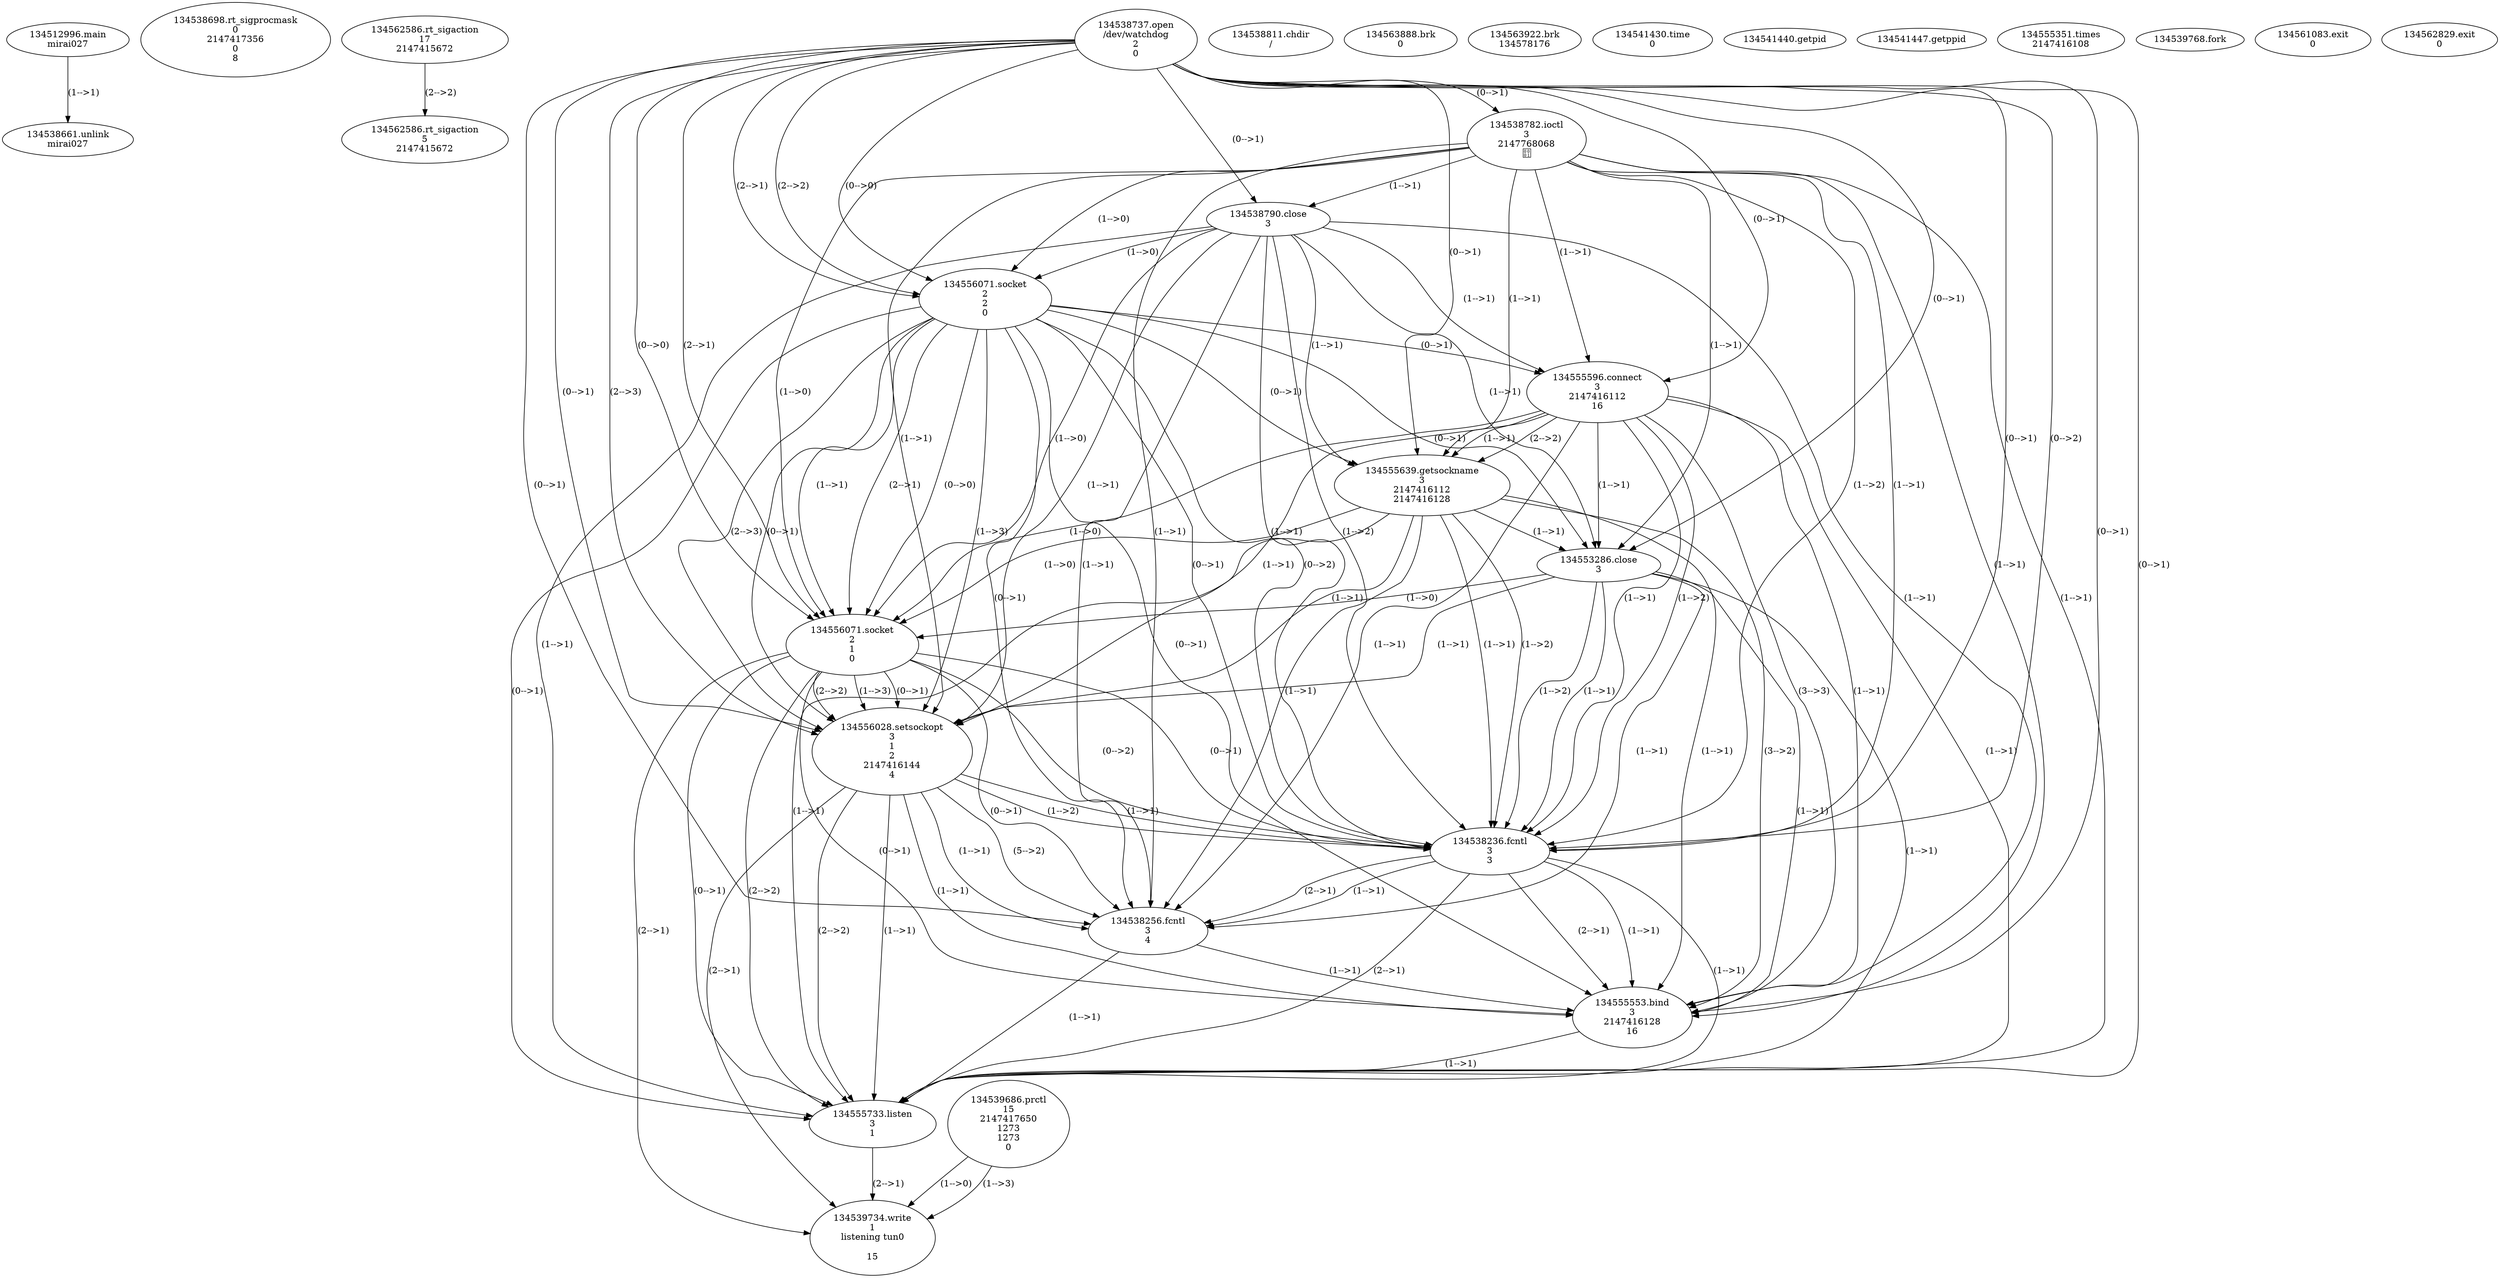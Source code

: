 // Global SCDG with merge call
digraph {
	0 [label="134512996.main
mirai027"]
	1 [label="134538661.unlink
mirai027"]
	0 -> 1 [label="(1-->1)"]
	2 [label="134538698.rt_sigprocmask
0
2147417356
0
8"]
	3 [label="134562586.rt_sigaction
17
2147415672"]
	4 [label="134562586.rt_sigaction
5
2147415672"]
	3 -> 4 [label="(2-->2)"]
	5 [label="134538737.open
/dev/watchdog
2
0"]
	6 [label="134538782.ioctl
3
2147768068
"]
	5 -> 6 [label="(0-->1)"]
	7 [label="134538790.close
3"]
	5 -> 7 [label="(0-->1)"]
	6 -> 7 [label="(1-->1)"]
	8 [label="134538811.chdir
/"]
	9 [label="134556071.socket
2
2
0"]
	5 -> 9 [label="(2-->1)"]
	5 -> 9 [label="(2-->2)"]
	5 -> 9 [label="(0-->0)"]
	6 -> 9 [label="(1-->0)"]
	7 -> 9 [label="(1-->0)"]
	10 [label="134555596.connect
3
2147416112
16"]
	5 -> 10 [label="(0-->1)"]
	6 -> 10 [label="(1-->1)"]
	7 -> 10 [label="(1-->1)"]
	9 -> 10 [label="(0-->1)"]
	11 [label="134555639.getsockname
3
2147416112
2147416128"]
	5 -> 11 [label="(0-->1)"]
	6 -> 11 [label="(1-->1)"]
	7 -> 11 [label="(1-->1)"]
	9 -> 11 [label="(0-->1)"]
	10 -> 11 [label="(1-->1)"]
	10 -> 11 [label="(2-->2)"]
	12 [label="134553286.close
3"]
	5 -> 12 [label="(0-->1)"]
	6 -> 12 [label="(1-->1)"]
	7 -> 12 [label="(1-->1)"]
	9 -> 12 [label="(0-->1)"]
	10 -> 12 [label="(1-->1)"]
	11 -> 12 [label="(1-->1)"]
	13 [label="134563888.brk
0"]
	14 [label="134563922.brk
134578176"]
	15 [label="134556071.socket
2
1
0"]
	5 -> 15 [label="(2-->1)"]
	9 -> 15 [label="(1-->1)"]
	9 -> 15 [label="(2-->1)"]
	5 -> 15 [label="(0-->0)"]
	6 -> 15 [label="(1-->0)"]
	7 -> 15 [label="(1-->0)"]
	9 -> 15 [label="(0-->0)"]
	10 -> 15 [label="(1-->0)"]
	11 -> 15 [label="(1-->0)"]
	12 -> 15 [label="(1-->0)"]
	16 [label="134556028.setsockopt
3
1
2
2147416144
4"]
	5 -> 16 [label="(0-->1)"]
	6 -> 16 [label="(1-->1)"]
	7 -> 16 [label="(1-->1)"]
	9 -> 16 [label="(0-->1)"]
	10 -> 16 [label="(1-->1)"]
	11 -> 16 [label="(1-->1)"]
	12 -> 16 [label="(1-->1)"]
	15 -> 16 [label="(0-->1)"]
	15 -> 16 [label="(2-->2)"]
	5 -> 16 [label="(2-->3)"]
	9 -> 16 [label="(1-->3)"]
	9 -> 16 [label="(2-->3)"]
	15 -> 16 [label="(1-->3)"]
	17 [label="134538236.fcntl
3
3"]
	5 -> 17 [label="(0-->1)"]
	6 -> 17 [label="(1-->1)"]
	7 -> 17 [label="(1-->1)"]
	9 -> 17 [label="(0-->1)"]
	10 -> 17 [label="(1-->1)"]
	11 -> 17 [label="(1-->1)"]
	12 -> 17 [label="(1-->1)"]
	15 -> 17 [label="(0-->1)"]
	16 -> 17 [label="(1-->1)"]
	5 -> 17 [label="(0-->2)"]
	6 -> 17 [label="(1-->2)"]
	7 -> 17 [label="(1-->2)"]
	9 -> 17 [label="(0-->2)"]
	10 -> 17 [label="(1-->2)"]
	11 -> 17 [label="(1-->2)"]
	12 -> 17 [label="(1-->2)"]
	15 -> 17 [label="(0-->2)"]
	16 -> 17 [label="(1-->2)"]
	18 [label="134538256.fcntl
3
4"]
	5 -> 18 [label="(0-->1)"]
	6 -> 18 [label="(1-->1)"]
	7 -> 18 [label="(1-->1)"]
	9 -> 18 [label="(0-->1)"]
	10 -> 18 [label="(1-->1)"]
	11 -> 18 [label="(1-->1)"]
	12 -> 18 [label="(1-->1)"]
	15 -> 18 [label="(0-->1)"]
	16 -> 18 [label="(1-->1)"]
	17 -> 18 [label="(1-->1)"]
	17 -> 18 [label="(2-->1)"]
	16 -> 18 [label="(5-->2)"]
	19 [label="134555553.bind
3
2147416128
16"]
	5 -> 19 [label="(0-->1)"]
	6 -> 19 [label="(1-->1)"]
	7 -> 19 [label="(1-->1)"]
	9 -> 19 [label="(0-->1)"]
	10 -> 19 [label="(1-->1)"]
	11 -> 19 [label="(1-->1)"]
	12 -> 19 [label="(1-->1)"]
	15 -> 19 [label="(0-->1)"]
	16 -> 19 [label="(1-->1)"]
	17 -> 19 [label="(1-->1)"]
	17 -> 19 [label="(2-->1)"]
	18 -> 19 [label="(1-->1)"]
	11 -> 19 [label="(3-->2)"]
	10 -> 19 [label="(3-->3)"]
	20 [label="134555733.listen
3
1"]
	5 -> 20 [label="(0-->1)"]
	6 -> 20 [label="(1-->1)"]
	7 -> 20 [label="(1-->1)"]
	9 -> 20 [label="(0-->1)"]
	10 -> 20 [label="(1-->1)"]
	11 -> 20 [label="(1-->1)"]
	12 -> 20 [label="(1-->1)"]
	15 -> 20 [label="(0-->1)"]
	16 -> 20 [label="(1-->1)"]
	17 -> 20 [label="(1-->1)"]
	17 -> 20 [label="(2-->1)"]
	18 -> 20 [label="(1-->1)"]
	19 -> 20 [label="(1-->1)"]
	15 -> 20 [label="(2-->2)"]
	16 -> 20 [label="(2-->2)"]
	21 [label="134541430.time
0"]
	22 [label="134541440.getpid
"]
	23 [label="134541447.getppid
"]
	24 [label="134555351.times
2147416108"]
	25 [label="134539686.prctl
15
2147417650
1273
1273
0"]
	26 [label="134539734.write
1
listening tun0

15"]
	15 -> 26 [label="(2-->1)"]
	16 -> 26 [label="(2-->1)"]
	20 -> 26 [label="(2-->1)"]
	25 -> 26 [label="(1-->3)"]
	25 -> 26 [label="(1-->0)"]
	27 [label="134539768.fork
"]
	28 [label="134561083.exit
0"]
	29 [label="134562829.exit
0"]
}
